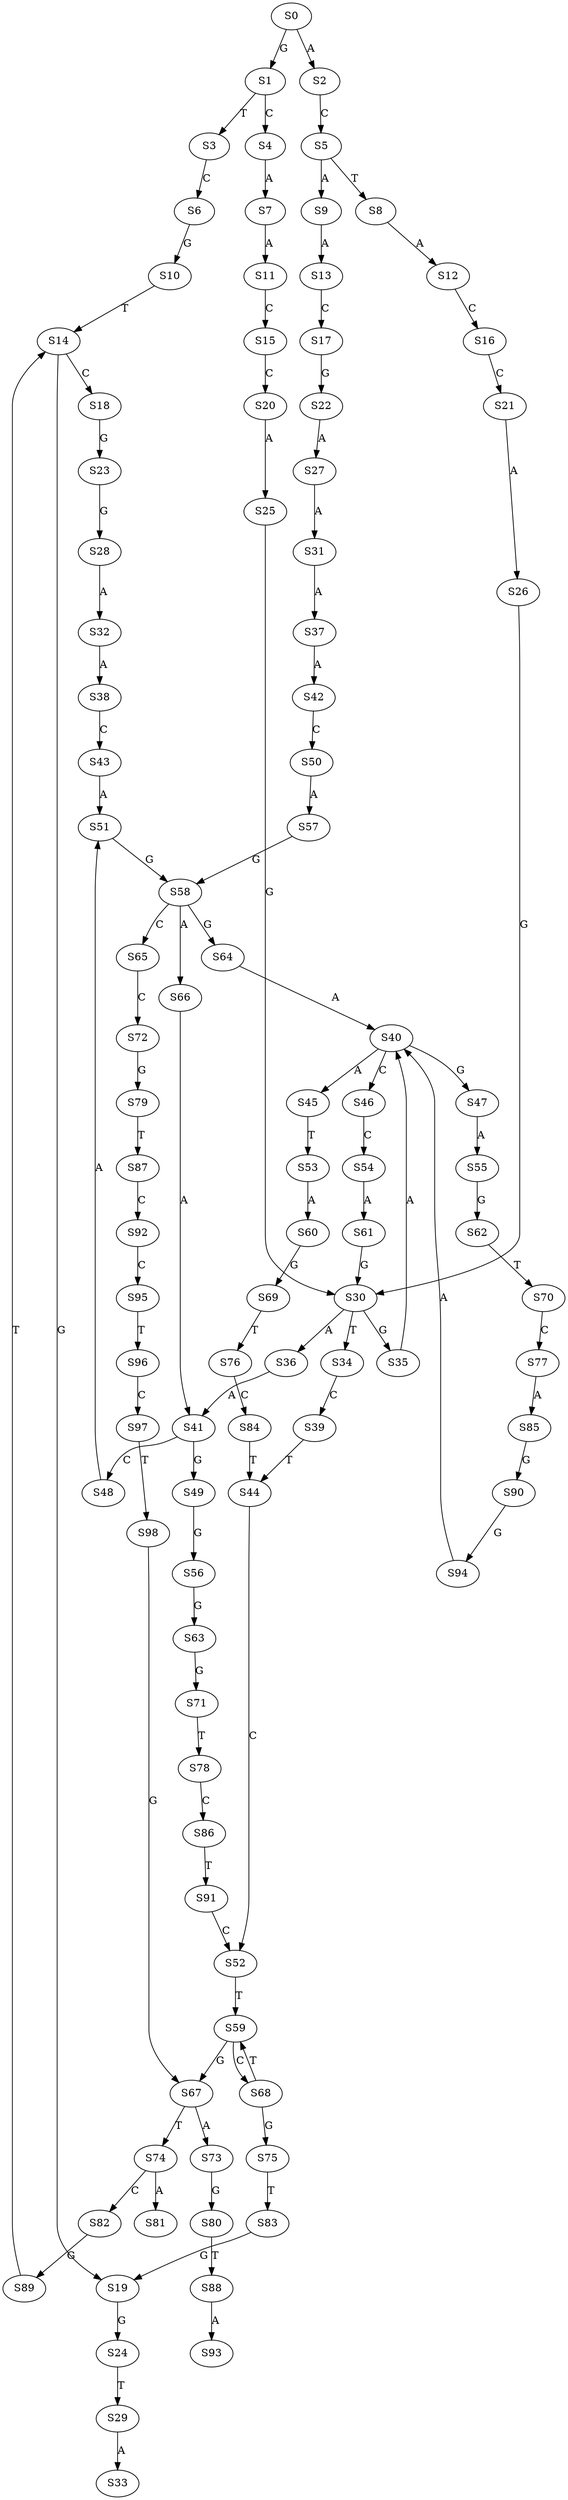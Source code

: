 strict digraph  {
	S0 -> S1 [ label = G ];
	S0 -> S2 [ label = A ];
	S1 -> S3 [ label = T ];
	S1 -> S4 [ label = C ];
	S2 -> S5 [ label = C ];
	S3 -> S6 [ label = C ];
	S4 -> S7 [ label = A ];
	S5 -> S8 [ label = T ];
	S5 -> S9 [ label = A ];
	S6 -> S10 [ label = G ];
	S7 -> S11 [ label = A ];
	S8 -> S12 [ label = A ];
	S9 -> S13 [ label = A ];
	S10 -> S14 [ label = T ];
	S11 -> S15 [ label = C ];
	S12 -> S16 [ label = C ];
	S13 -> S17 [ label = C ];
	S14 -> S18 [ label = C ];
	S14 -> S19 [ label = G ];
	S15 -> S20 [ label = C ];
	S16 -> S21 [ label = C ];
	S17 -> S22 [ label = G ];
	S18 -> S23 [ label = G ];
	S19 -> S24 [ label = G ];
	S20 -> S25 [ label = A ];
	S21 -> S26 [ label = A ];
	S22 -> S27 [ label = A ];
	S23 -> S28 [ label = G ];
	S24 -> S29 [ label = T ];
	S25 -> S30 [ label = G ];
	S26 -> S30 [ label = G ];
	S27 -> S31 [ label = A ];
	S28 -> S32 [ label = A ];
	S29 -> S33 [ label = A ];
	S30 -> S34 [ label = T ];
	S30 -> S35 [ label = G ];
	S30 -> S36 [ label = A ];
	S31 -> S37 [ label = A ];
	S32 -> S38 [ label = A ];
	S34 -> S39 [ label = C ];
	S35 -> S40 [ label = A ];
	S36 -> S41 [ label = A ];
	S37 -> S42 [ label = A ];
	S38 -> S43 [ label = C ];
	S39 -> S44 [ label = T ];
	S40 -> S45 [ label = A ];
	S40 -> S46 [ label = C ];
	S40 -> S47 [ label = G ];
	S41 -> S48 [ label = C ];
	S41 -> S49 [ label = G ];
	S42 -> S50 [ label = C ];
	S43 -> S51 [ label = A ];
	S44 -> S52 [ label = C ];
	S45 -> S53 [ label = T ];
	S46 -> S54 [ label = C ];
	S47 -> S55 [ label = A ];
	S48 -> S51 [ label = A ];
	S49 -> S56 [ label = G ];
	S50 -> S57 [ label = A ];
	S51 -> S58 [ label = G ];
	S52 -> S59 [ label = T ];
	S53 -> S60 [ label = A ];
	S54 -> S61 [ label = A ];
	S55 -> S62 [ label = G ];
	S56 -> S63 [ label = G ];
	S57 -> S58 [ label = G ];
	S58 -> S64 [ label = G ];
	S58 -> S65 [ label = C ];
	S58 -> S66 [ label = A ];
	S59 -> S67 [ label = G ];
	S59 -> S68 [ label = C ];
	S60 -> S69 [ label = G ];
	S61 -> S30 [ label = G ];
	S62 -> S70 [ label = T ];
	S63 -> S71 [ label = G ];
	S64 -> S40 [ label = A ];
	S65 -> S72 [ label = C ];
	S66 -> S41 [ label = A ];
	S67 -> S73 [ label = A ];
	S67 -> S74 [ label = T ];
	S68 -> S59 [ label = T ];
	S68 -> S75 [ label = G ];
	S69 -> S76 [ label = T ];
	S70 -> S77 [ label = C ];
	S71 -> S78 [ label = T ];
	S72 -> S79 [ label = G ];
	S73 -> S80 [ label = G ];
	S74 -> S81 [ label = A ];
	S74 -> S82 [ label = C ];
	S75 -> S83 [ label = T ];
	S76 -> S84 [ label = C ];
	S77 -> S85 [ label = A ];
	S78 -> S86 [ label = C ];
	S79 -> S87 [ label = T ];
	S80 -> S88 [ label = T ];
	S82 -> S89 [ label = G ];
	S83 -> S19 [ label = G ];
	S84 -> S44 [ label = T ];
	S85 -> S90 [ label = G ];
	S86 -> S91 [ label = T ];
	S87 -> S92 [ label = C ];
	S88 -> S93 [ label = A ];
	S89 -> S14 [ label = T ];
	S90 -> S94 [ label = G ];
	S91 -> S52 [ label = C ];
	S92 -> S95 [ label = C ];
	S94 -> S40 [ label = A ];
	S95 -> S96 [ label = T ];
	S96 -> S97 [ label = C ];
	S97 -> S98 [ label = T ];
	S98 -> S67 [ label = G ];
}
